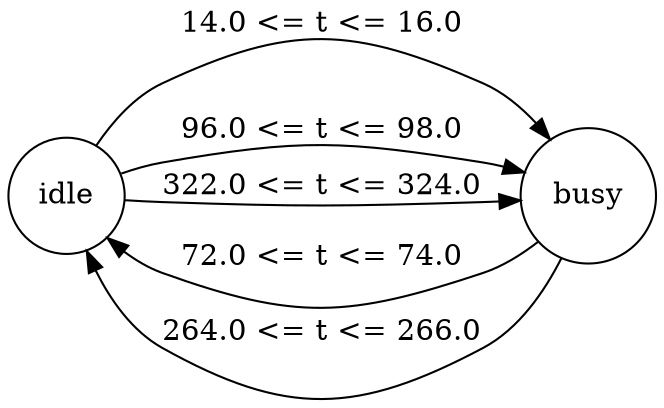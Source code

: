 digraph hybrid_automaton {
	rankdir=LR size="8,5"
	node [shape=circle]
	idle
	busy
	idle -> busy [label="14.0 <= t <= 16.0"]
	busy -> idle [label="72.0 <= t <= 74.0"]
	idle -> busy [label="96.0 <= t <= 98.0"]
	busy -> idle [label="264.0 <= t <= 266.0"]
	idle -> busy [label="322.0 <= t <= 324.0"]
}
